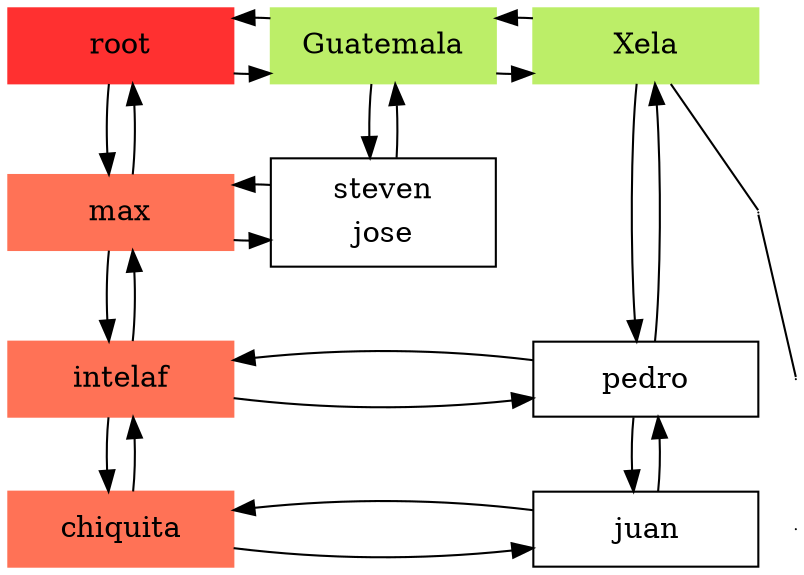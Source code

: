 digraph Sparce_Matrix { 
 node [shape=box];
-1[ label = "root", width = 1.5, style = filled, color = firebrick1, group = 1 ]; 
 e0[ shape = point, width = 0 ]; 
 e1[ shape = point, width = 0 ]; 

 /* Empresas */ 
1 [label = "max"    pos = "5.3,3.5!" width = 1.5 style = filled, color = coral1, group = 1 ]; 
{ rank = same; 1 ; 0 }
1 -> 0
0 -> 1
e0[ shape = point, width = 0 ];{ rank = same; 1; e0 }
 /* Empresas */ 
4 [label = "intelaf"    pos = "5.3,3.5!" width = 1.5 style = filled, color = coral1, group = 1 ]; 
{ rank = same; 4 ; 3 }
4 -> 3
3 -> 4
e1[ shape = point, width = 0 ];{ rank = same; 4; e1 }
 /* Empresas */ 
7 [label = "chiquita"    pos = "5.3,3.5!" width = 1.5 style = filled, color = coral1, group = 1 ]; 
{ rank = same; 7 ; 6 }
7 -> 6
6 -> 7
e2[ shape = point, width = 0 ];{ rank = same; 7; e2 }
   /* Enlacex entre empresas */ 
1 -> 4
4 -> 1

   /* Enlacex entre empresas */ 
4 -> 7
7 -> 4

 /* Departamentos */ 
2 [label = "Guatemala"   width = 1.5 style = filled, color = darkolivegreen2, group =2 ];
0 [label = <<table border = "0"><tr><td>steven</td></tr><tr><td>jose</td></tr></table>>, width = 1.5, group = 2 ];
2 -> 0
0 -> 2

 /* Departamentos */ 
5 [label = "Xela"   width = 1.5 style = filled, color = darkolivegreen2, group =3 ];
3 [label = <<table border = "0"><tr><td>pedro</td></tr></table>>, width = 1.5, group = 3 ];
6 [label = <<table border = "0"><tr><td>juan</td></tr></table>>, width = 1.5, group = 3 ];
5 -> 3
3 -> 5
3 -> 6
6 -> 3

   /* Enlaces entre departamentos */ 
2 -> 5
5 -> 2
5 -> e0 -> e1[ dir = none ];-1 -> 2
2 -> -1
-1 -> 1
1 -> -1
 { rank = same; -1; 2; 5;  }
}